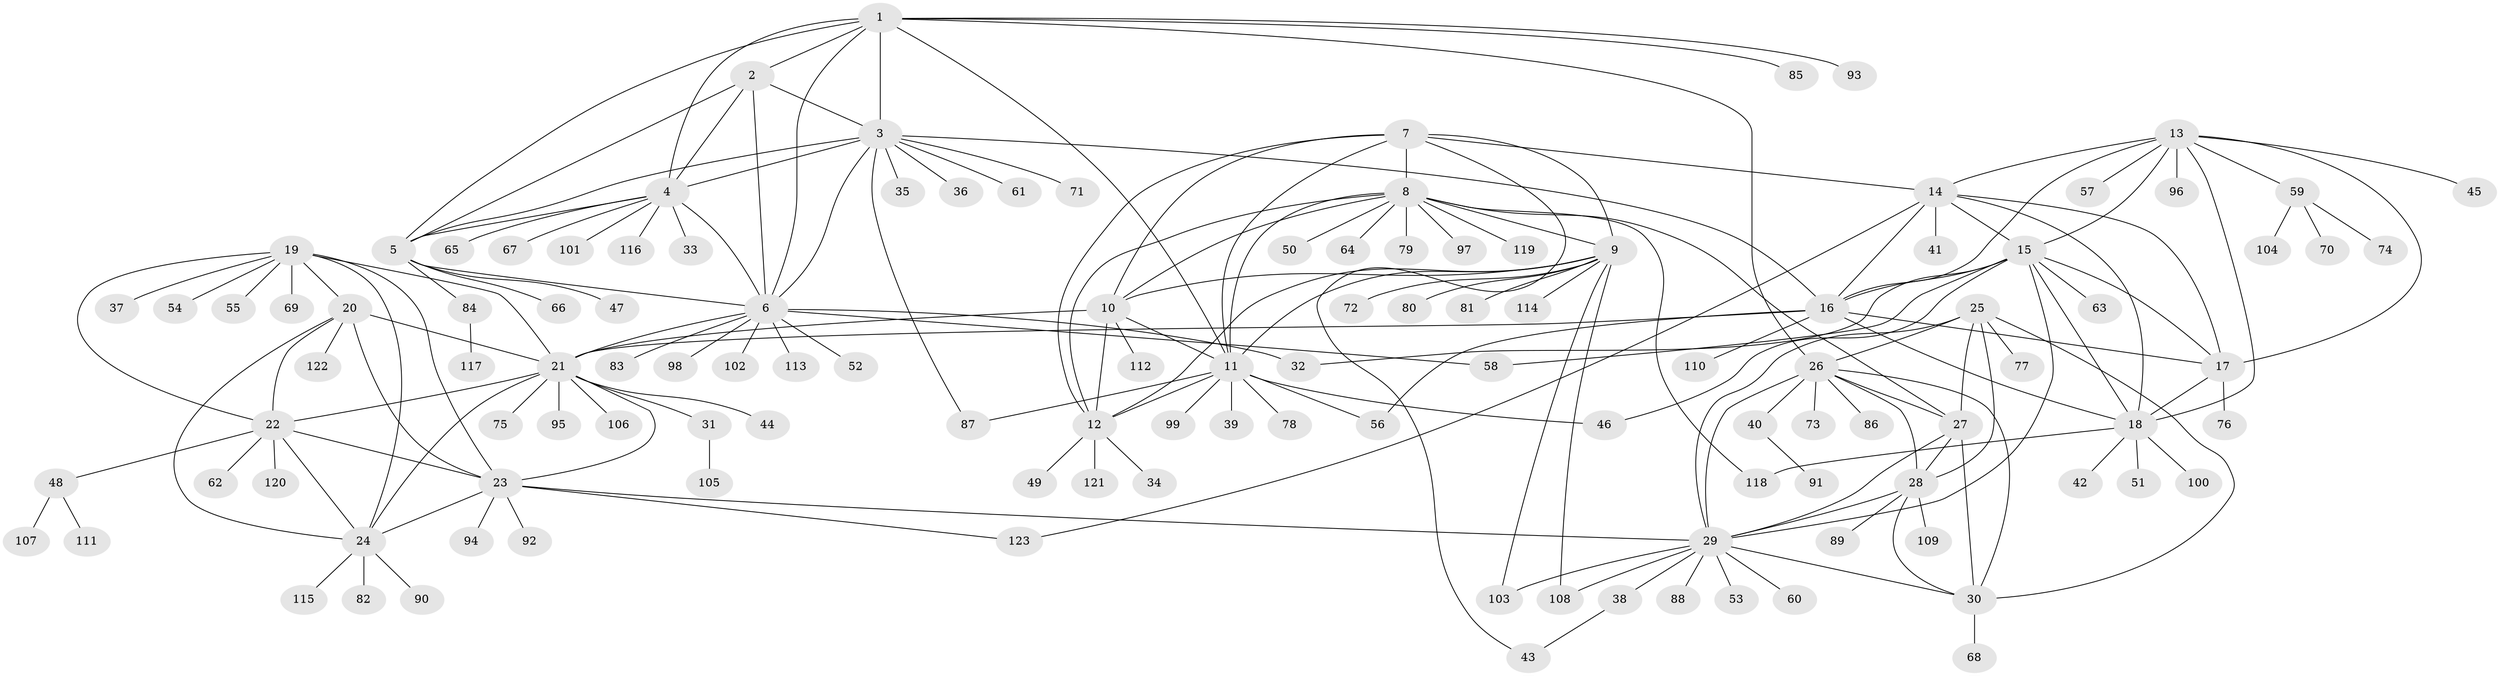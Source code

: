 // coarse degree distribution, {4: 0.04081632653061224, 5: 0.061224489795918366, 1: 0.7551020408163265, 11: 0.02040816326530612, 9: 0.02040816326530612, 10: 0.04081632653061224, 8: 0.02040816326530612, 6: 0.02040816326530612, 2: 0.02040816326530612}
// Generated by graph-tools (version 1.1) at 2025/57/03/04/25 21:57:29]
// undirected, 123 vertices, 188 edges
graph export_dot {
graph [start="1"]
  node [color=gray90,style=filled];
  1;
  2;
  3;
  4;
  5;
  6;
  7;
  8;
  9;
  10;
  11;
  12;
  13;
  14;
  15;
  16;
  17;
  18;
  19;
  20;
  21;
  22;
  23;
  24;
  25;
  26;
  27;
  28;
  29;
  30;
  31;
  32;
  33;
  34;
  35;
  36;
  37;
  38;
  39;
  40;
  41;
  42;
  43;
  44;
  45;
  46;
  47;
  48;
  49;
  50;
  51;
  52;
  53;
  54;
  55;
  56;
  57;
  58;
  59;
  60;
  61;
  62;
  63;
  64;
  65;
  66;
  67;
  68;
  69;
  70;
  71;
  72;
  73;
  74;
  75;
  76;
  77;
  78;
  79;
  80;
  81;
  82;
  83;
  84;
  85;
  86;
  87;
  88;
  89;
  90;
  91;
  92;
  93;
  94;
  95;
  96;
  97;
  98;
  99;
  100;
  101;
  102;
  103;
  104;
  105;
  106;
  107;
  108;
  109;
  110;
  111;
  112;
  113;
  114;
  115;
  116;
  117;
  118;
  119;
  120;
  121;
  122;
  123;
  1 -- 2;
  1 -- 3;
  1 -- 4;
  1 -- 5;
  1 -- 6;
  1 -- 11;
  1 -- 26;
  1 -- 85;
  1 -- 93;
  2 -- 3;
  2 -- 4;
  2 -- 5;
  2 -- 6;
  3 -- 4;
  3 -- 5;
  3 -- 6;
  3 -- 16;
  3 -- 35;
  3 -- 36;
  3 -- 61;
  3 -- 71;
  3 -- 87;
  4 -- 5;
  4 -- 6;
  4 -- 33;
  4 -- 65;
  4 -- 67;
  4 -- 101;
  4 -- 116;
  5 -- 6;
  5 -- 47;
  5 -- 66;
  5 -- 84;
  6 -- 21;
  6 -- 32;
  6 -- 52;
  6 -- 58;
  6 -- 83;
  6 -- 98;
  6 -- 102;
  6 -- 113;
  7 -- 8;
  7 -- 9;
  7 -- 10;
  7 -- 11;
  7 -- 12;
  7 -- 14;
  7 -- 43;
  8 -- 9;
  8 -- 10;
  8 -- 11;
  8 -- 12;
  8 -- 27;
  8 -- 50;
  8 -- 64;
  8 -- 79;
  8 -- 97;
  8 -- 118;
  8 -- 119;
  9 -- 10;
  9 -- 11;
  9 -- 12;
  9 -- 72;
  9 -- 80;
  9 -- 81;
  9 -- 103;
  9 -- 108;
  9 -- 114;
  10 -- 11;
  10 -- 12;
  10 -- 21;
  10 -- 112;
  11 -- 12;
  11 -- 39;
  11 -- 46;
  11 -- 56;
  11 -- 78;
  11 -- 87;
  11 -- 99;
  12 -- 34;
  12 -- 49;
  12 -- 121;
  13 -- 14;
  13 -- 15;
  13 -- 16;
  13 -- 17;
  13 -- 18;
  13 -- 45;
  13 -- 57;
  13 -- 59;
  13 -- 96;
  14 -- 15;
  14 -- 16;
  14 -- 17;
  14 -- 18;
  14 -- 41;
  14 -- 123;
  15 -- 16;
  15 -- 17;
  15 -- 18;
  15 -- 29;
  15 -- 32;
  15 -- 46;
  15 -- 58;
  15 -- 63;
  16 -- 17;
  16 -- 18;
  16 -- 21;
  16 -- 56;
  16 -- 110;
  17 -- 18;
  17 -- 76;
  18 -- 42;
  18 -- 51;
  18 -- 100;
  18 -- 118;
  19 -- 20;
  19 -- 21;
  19 -- 22;
  19 -- 23;
  19 -- 24;
  19 -- 37;
  19 -- 54;
  19 -- 55;
  19 -- 69;
  20 -- 21;
  20 -- 22;
  20 -- 23;
  20 -- 24;
  20 -- 122;
  21 -- 22;
  21 -- 23;
  21 -- 24;
  21 -- 31;
  21 -- 44;
  21 -- 75;
  21 -- 95;
  21 -- 106;
  22 -- 23;
  22 -- 24;
  22 -- 48;
  22 -- 62;
  22 -- 120;
  23 -- 24;
  23 -- 29;
  23 -- 92;
  23 -- 94;
  23 -- 123;
  24 -- 82;
  24 -- 90;
  24 -- 115;
  25 -- 26;
  25 -- 27;
  25 -- 28;
  25 -- 29;
  25 -- 30;
  25 -- 77;
  26 -- 27;
  26 -- 28;
  26 -- 29;
  26 -- 30;
  26 -- 40;
  26 -- 73;
  26 -- 86;
  27 -- 28;
  27 -- 29;
  27 -- 30;
  28 -- 29;
  28 -- 30;
  28 -- 89;
  28 -- 109;
  29 -- 30;
  29 -- 38;
  29 -- 53;
  29 -- 60;
  29 -- 88;
  29 -- 103;
  29 -- 108;
  30 -- 68;
  31 -- 105;
  38 -- 43;
  40 -- 91;
  48 -- 107;
  48 -- 111;
  59 -- 70;
  59 -- 74;
  59 -- 104;
  84 -- 117;
}
